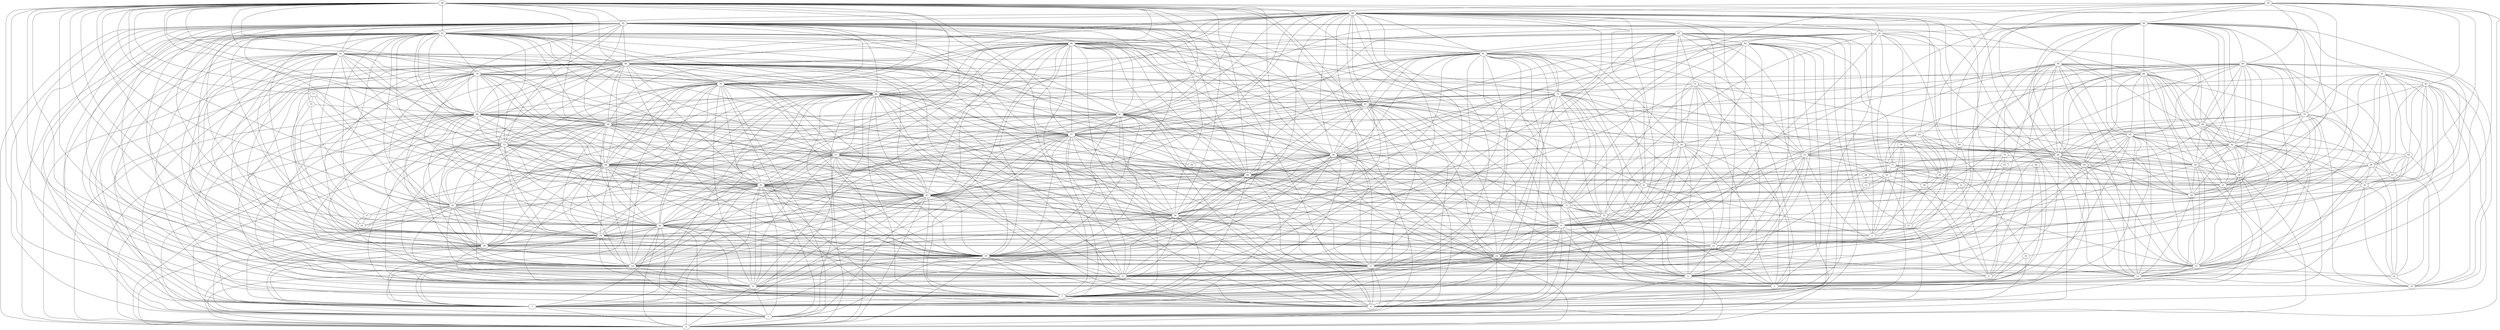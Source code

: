 digraph "sensornet-topology" {
label = "";
rankdir="BT";"0"->"1" [arrowhead = "both"] 
"0"->"3" [arrowhead = "both"] 
"0"->"8" [arrowhead = "both"] 
"0"->"16" [arrowhead = "both"] 
"0"->"19" [arrowhead = "both"] 
"0"->"20" [arrowhead = "both"] 
"0"->"30" [arrowhead = "both"] 
"0"->"37" [arrowhead = "both"] 
"0"->"43" [arrowhead = "both"] 
"0"->"45" [arrowhead = "both"] 
"0"->"48" [arrowhead = "both"] 
"0"->"51" [arrowhead = "both"] 
"0"->"53" [arrowhead = "both"] 
"0"->"58" [arrowhead = "both"] 
"0"->"66" [arrowhead = "both"] 
"0"->"67" [arrowhead = "both"] 
"0"->"69" [arrowhead = "both"] 
"0"->"70" [arrowhead = "both"] 
"0"->"80" [arrowhead = "both"] 
"0"->"87" [arrowhead = "both"] 
"0"->"93" [arrowhead = "both"] 
"0"->"95" [arrowhead = "both"] 
"0"->"98" [arrowhead = "both"] 
"1"->"3" [arrowhead = "both"] 
"1"->"8" [arrowhead = "both"] 
"1"->"16" [arrowhead = "both"] 
"1"->"17" [arrowhead = "both"] 
"1"->"19" [arrowhead = "both"] 
"1"->"20" [arrowhead = "both"] 
"1"->"30" [arrowhead = "both"] 
"1"->"37" [arrowhead = "both"] 
"1"->"38" [arrowhead = "both"] 
"1"->"41" [arrowhead = "both"] 
"1"->"43" [arrowhead = "both"] 
"1"->"45" [arrowhead = "both"] 
"1"->"48" [arrowhead = "both"] 
"1"->"53" [arrowhead = "both"] 
"1"->"58" [arrowhead = "both"] 
"1"->"66" [arrowhead = "both"] 
"1"->"69" [arrowhead = "both"] 
"1"->"70" [arrowhead = "both"] 
"1"->"80" [arrowhead = "both"] 
"1"->"87" [arrowhead = "both"] 
"1"->"91" [arrowhead = "both"] 
"1"->"93" [arrowhead = "both"] 
"1"->"95" [arrowhead = "both"] 
"1"->"98" [arrowhead = "both"] 
"1"->"99" [arrowhead = "both"] 
"2"->"21" [arrowhead = "both"] 
"2"->"28" [arrowhead = "both"] 
"2"->"37" [arrowhead = "both"] 
"2"->"41" [arrowhead = "both"] 
"2"->"52" [arrowhead = "both"] 
"2"->"53" [arrowhead = "both"] 
"2"->"55" [arrowhead = "both"] 
"2"->"78" [arrowhead = "both"] 
"2"->"87" [arrowhead = "both"] 
"2"->"91" [arrowhead = "both"] 
"3"->"7" [arrowhead = "both"] 
"3"->"16" [arrowhead = "both"] 
"3"->"19" [arrowhead = "both"] 
"3"->"20" [arrowhead = "both"] 
"3"->"29" [arrowhead = "both"] 
"3"->"30" [arrowhead = "both"] 
"3"->"42" [arrowhead = "both"] 
"3"->"43" [arrowhead = "both"] 
"3"->"45" [arrowhead = "both"] 
"3"->"48" [arrowhead = "both"] 
"3"->"51" [arrowhead = "both"] 
"3"->"54" [arrowhead = "both"] 
"3"->"56" [arrowhead = "both"] 
"3"->"57" [arrowhead = "both"] 
"3"->"66" [arrowhead = "both"] 
"3"->"69" [arrowhead = "both"] 
"3"->"70" [arrowhead = "both"] 
"3"->"78" [arrowhead = "both"] 
"3"->"79" [arrowhead = "both"] 
"3"->"80" [arrowhead = "both"] 
"3"->"84" [arrowhead = "both"] 
"3"->"85" [arrowhead = "both"] 
"3"->"92" [arrowhead = "both"] 
"3"->"93" [arrowhead = "both"] 
"3"->"95" [arrowhead = "both"] 
"3"->"98" [arrowhead = "both"] 
"4"->"6" [arrowhead = "both"] 
"4"->"7" [arrowhead = "both"] 
"4"->"11" [arrowhead = "both"] 
"4"->"17" [arrowhead = "both"] 
"4"->"19" [arrowhead = "both"] 
"4"->"21" [arrowhead = "both"] 
"4"->"22" [arrowhead = "both"] 
"4"->"30" [arrowhead = "both"] 
"4"->"31" [arrowhead = "both"] 
"4"->"32" [arrowhead = "both"] 
"4"->"34" [arrowhead = "both"] 
"4"->"36" [arrowhead = "both"] 
"4"->"39" [arrowhead = "both"] 
"4"->"43" [arrowhead = "both"] 
"4"->"45" [arrowhead = "both"] 
"4"->"46" [arrowhead = "both"] 
"4"->"56" [arrowhead = "both"] 
"4"->"57" [arrowhead = "both"] 
"4"->"61" [arrowhead = "both"] 
"4"->"67" [arrowhead = "both"] 
"4"->"69" [arrowhead = "both"] 
"4"->"72" [arrowhead = "both"] 
"4"->"80" [arrowhead = "both"] 
"4"->"81" [arrowhead = "both"] 
"4"->"82" [arrowhead = "both"] 
"4"->"86" [arrowhead = "both"] 
"4"->"93" [arrowhead = "both"] 
"4"->"95" [arrowhead = "both"] 
"4"->"96" [arrowhead = "both"] 
"5"->"6" [arrowhead = "both"] 
"5"->"12" [arrowhead = "both"] 
"5"->"15" [arrowhead = "both"] 
"5"->"22" [arrowhead = "both"] 
"5"->"23" [arrowhead = "both"] 
"5"->"27" [arrowhead = "both"] 
"5"->"31" [arrowhead = "both"] 
"5"->"32" [arrowhead = "both"] 
"5"->"40" [arrowhead = "both"] 
"5"->"53" [arrowhead = "both"] 
"5"->"56" [arrowhead = "both"] 
"5"->"62" [arrowhead = "both"] 
"5"->"65" [arrowhead = "both"] 
"5"->"72" [arrowhead = "both"] 
"5"->"73" [arrowhead = "both"] 
"5"->"81" [arrowhead = "both"] 
"5"->"82" [arrowhead = "both"] 
"5"->"90" [arrowhead = "both"] 
"6"->"17" [arrowhead = "both"] 
"6"->"22" [arrowhead = "both"] 
"6"->"23" [arrowhead = "both"] 
"6"->"31" [arrowhead = "both"] 
"6"->"32" [arrowhead = "both"] 
"6"->"40" [arrowhead = "both"] 
"6"->"44" [arrowhead = "both"] 
"6"->"54" [arrowhead = "both"] 
"6"->"55" [arrowhead = "both"] 
"6"->"60" [arrowhead = "both"] 
"6"->"67" [arrowhead = "both"] 
"6"->"72" [arrowhead = "both"] 
"6"->"73" [arrowhead = "both"] 
"6"->"81" [arrowhead = "both"] 
"6"->"82" [arrowhead = "both"] 
"6"->"90" [arrowhead = "both"] 
"6"->"92" [arrowhead = "both"] 
"7"->"8" [arrowhead = "both"] 
"7"->"11" [arrowhead = "both"] 
"7"->"13" [arrowhead = "both"] 
"7"->"16" [arrowhead = "both"] 
"7"->"17" [arrowhead = "both"] 
"7"->"19" [arrowhead = "both"] 
"7"->"22" [arrowhead = "both"] 
"7"->"30" [arrowhead = "both"] 
"7"->"31" [arrowhead = "both"] 
"7"->"36" [arrowhead = "both"] 
"7"->"43" [arrowhead = "both"] 
"7"->"44" [arrowhead = "both"] 
"7"->"45" [arrowhead = "both"] 
"7"->"46" [arrowhead = "both"] 
"7"->"48" [arrowhead = "both"] 
"7"->"53" [arrowhead = "both"] 
"7"->"54" [arrowhead = "both"] 
"7"->"58" [arrowhead = "both"] 
"7"->"61" [arrowhead = "both"] 
"7"->"66" [arrowhead = "both"] 
"7"->"67" [arrowhead = "both"] 
"7"->"69" [arrowhead = "both"] 
"7"->"72" [arrowhead = "both"] 
"7"->"80" [arrowhead = "both"] 
"7"->"81" [arrowhead = "both"] 
"7"->"86" [arrowhead = "both"] 
"7"->"93" [arrowhead = "both"] 
"7"->"95" [arrowhead = "both"] 
"7"->"96" [arrowhead = "both"] 
"7"->"98" [arrowhead = "both"] 
"8"->"11" [arrowhead = "both"] 
"8"->"16" [arrowhead = "both"] 
"8"->"19" [arrowhead = "both"] 
"8"->"20" [arrowhead = "both"] 
"8"->"29" [arrowhead = "both"] 
"8"->"30" [arrowhead = "both"] 
"8"->"36" [arrowhead = "both"] 
"8"->"38" [arrowhead = "both"] 
"8"->"42" [arrowhead = "both"] 
"8"->"43" [arrowhead = "both"] 
"8"->"44" [arrowhead = "both"] 
"8"->"45" [arrowhead = "both"] 
"8"->"48" [arrowhead = "both"] 
"8"->"51" [arrowhead = "both"] 
"8"->"57" [arrowhead = "both"] 
"8"->"61" [arrowhead = "both"] 
"8"->"65" [arrowhead = "both"] 
"8"->"66" [arrowhead = "both"] 
"8"->"69" [arrowhead = "both"] 
"8"->"70" [arrowhead = "both"] 
"8"->"79" [arrowhead = "both"] 
"8"->"80" [arrowhead = "both"] 
"8"->"86" [arrowhead = "both"] 
"8"->"92" [arrowhead = "both"] 
"8"->"93" [arrowhead = "both"] 
"8"->"95" [arrowhead = "both"] 
"8"->"98" [arrowhead = "both"] 
"9"->"15" [arrowhead = "both"] 
"9"->"21" [arrowhead = "both"] 
"9"->"28" [arrowhead = "both"] 
"9"->"33" [arrowhead = "both"] 
"9"->"34" [arrowhead = "both"] 
"9"->"69" [arrowhead = "both"] 
"9"->"71" [arrowhead = "both"] 
"9"->"83" [arrowhead = "both"] 
"9"->"84" [arrowhead = "both"] 
"9"->"96" [arrowhead = "both"] 
"10"->"14" [arrowhead = "both"] 
"10"->"25" [arrowhead = "both"] 
"10"->"35" [arrowhead = "both"] 
"10"->"47" [arrowhead = "both"] 
"10"->"51" [arrowhead = "both"] 
"10"->"64" [arrowhead = "both"] 
"10"->"75" [arrowhead = "both"] 
"10"->"85" [arrowhead = "both"] 
"10"->"89" [arrowhead = "both"] 
"10"->"97" [arrowhead = "both"] 
"11"->"17" [arrowhead = "both"] 
"11"->"19" [arrowhead = "both"] 
"11"->"22" [arrowhead = "both"] 
"11"->"30" [arrowhead = "both"] 
"11"->"31" [arrowhead = "both"] 
"11"->"36" [arrowhead = "both"] 
"11"->"42" [arrowhead = "both"] 
"11"->"43" [arrowhead = "both"] 
"11"->"45" [arrowhead = "both"] 
"11"->"46" [arrowhead = "both"] 
"11"->"48" [arrowhead = "both"] 
"11"->"54" [arrowhead = "both"] 
"11"->"57" [arrowhead = "both"] 
"11"->"58" [arrowhead = "both"] 
"11"->"62" [arrowhead = "both"] 
"11"->"63" [arrowhead = "both"] 
"11"->"65" [arrowhead = "both"] 
"11"->"67" [arrowhead = "both"] 
"11"->"69" [arrowhead = "both"] 
"11"->"72" [arrowhead = "both"] 
"11"->"80" [arrowhead = "both"] 
"11"->"81" [arrowhead = "both"] 
"11"->"86" [arrowhead = "both"] 
"11"->"93" [arrowhead = "both"] 
"11"->"95" [arrowhead = "both"] 
"11"->"96" [arrowhead = "both"] 
"11"->"98" [arrowhead = "both"] 
"12"->"15" [arrowhead = "both"] 
"12"->"18" [arrowhead = "both"] 
"12"->"35" [arrowhead = "both"] 
"12"->"38" [arrowhead = "both"] 
"12"->"39" [arrowhead = "both"] 
"12"->"40" [arrowhead = "both"] 
"12"->"44" [arrowhead = "both"] 
"12"->"55" [arrowhead = "both"] 
"12"->"65" [arrowhead = "both"] 
"12"->"68" [arrowhead = "both"] 
"12"->"88" [arrowhead = "both"] 
"12"->"89" [arrowhead = "both"] 
"12"->"90" [arrowhead = "both"] 
"12"->"94" [arrowhead = "both"] 
"12"->"98" [arrowhead = "both"] 
"13"->"26" [arrowhead = "both"] 
"13"->"52" [arrowhead = "both"] 
"13"->"53" [arrowhead = "both"] 
"13"->"76" [arrowhead = "both"] 
"14"->"15" [arrowhead = "both"] 
"14"->"35" [arrowhead = "both"] 
"14"->"47" [arrowhead = "both"] 
"14"->"60" [arrowhead = "both"] 
"14"->"85" [arrowhead = "both"] 
"14"->"86" [arrowhead = "both"] 
"14"->"97" [arrowhead = "both"] 
"15"->"18" [arrowhead = "both"] 
"15"->"19" [arrowhead = "both"] 
"15"->"38" [arrowhead = "both"] 
"15"->"39" [arrowhead = "both"] 
"15"->"40" [arrowhead = "both"] 
"15"->"44" [arrowhead = "both"] 
"15"->"55" [arrowhead = "both"] 
"15"->"62" [arrowhead = "both"] 
"15"->"64" [arrowhead = "both"] 
"15"->"66" [arrowhead = "both"] 
"15"->"68" [arrowhead = "both"] 
"15"->"88" [arrowhead = "both"] 
"15"->"89" [arrowhead = "both"] 
"15"->"90" [arrowhead = "both"] 
"15"->"94" [arrowhead = "both"] 
"15"->"99" [arrowhead = "both"] 
"16"->"19" [arrowhead = "both"] 
"16"->"20" [arrowhead = "both"] 
"16"->"29" [arrowhead = "both"] 
"16"->"30" [arrowhead = "both"] 
"16"->"36" [arrowhead = "both"] 
"16"->"42" [arrowhead = "both"] 
"16"->"43" [arrowhead = "both"] 
"16"->"45" [arrowhead = "both"] 
"16"->"46" [arrowhead = "both"] 
"16"->"48" [arrowhead = "both"] 
"16"->"51" [arrowhead = "both"] 
"16"->"53" [arrowhead = "both"] 
"16"->"57" [arrowhead = "both"] 
"16"->"58" [arrowhead = "both"] 
"16"->"69" [arrowhead = "both"] 
"16"->"70" [arrowhead = "both"] 
"16"->"76" [arrowhead = "both"] 
"16"->"79" [arrowhead = "both"] 
"16"->"80" [arrowhead = "both"] 
"16"->"86" [arrowhead = "both"] 
"16"->"90" [arrowhead = "both"] 
"16"->"92" [arrowhead = "both"] 
"16"->"93" [arrowhead = "both"] 
"16"->"95" [arrowhead = "both"] 
"16"->"96" [arrowhead = "both"] 
"16"->"98" [arrowhead = "both"] 
"17"->"19" [arrowhead = "both"] 
"17"->"22" [arrowhead = "both"] 
"17"->"31" [arrowhead = "both"] 
"17"->"32" [arrowhead = "both"] 
"17"->"36" [arrowhead = "both"] 
"17"->"45" [arrowhead = "both"] 
"17"->"46" [arrowhead = "both"] 
"17"->"51" [arrowhead = "both"] 
"17"->"54" [arrowhead = "both"] 
"17"->"56" [arrowhead = "both"] 
"17"->"57" [arrowhead = "both"] 
"17"->"61" [arrowhead = "both"] 
"17"->"69" [arrowhead = "both"] 
"17"->"72" [arrowhead = "both"] 
"17"->"81" [arrowhead = "both"] 
"17"->"82" [arrowhead = "both"] 
"17"->"86" [arrowhead = "both"] 
"17"->"87" [arrowhead = "both"] 
"17"->"95" [arrowhead = "both"] 
"17"->"96" [arrowhead = "both"] 
"18"->"25" [arrowhead = "both"] 
"18"->"38" [arrowhead = "both"] 
"18"->"39" [arrowhead = "both"] 
"18"->"40" [arrowhead = "both"] 
"18"->"44" [arrowhead = "both"] 
"18"->"45" [arrowhead = "both"] 
"18"->"62" [arrowhead = "both"] 
"18"->"65" [arrowhead = "both"] 
"18"->"75" [arrowhead = "both"] 
"18"->"88" [arrowhead = "both"] 
"18"->"89" [arrowhead = "both"] 
"18"->"90" [arrowhead = "both"] 
"18"->"94" [arrowhead = "both"] 
"19"->"20" [arrowhead = "both"] 
"19"->"29" [arrowhead = "both"] 
"19"->"30" [arrowhead = "both"] 
"19"->"36" [arrowhead = "both"] 
"19"->"42" [arrowhead = "both"] 
"19"->"43" [arrowhead = "both"] 
"19"->"45" [arrowhead = "both"] 
"19"->"46" [arrowhead = "both"] 
"19"->"48" [arrowhead = "both"] 
"19"->"51" [arrowhead = "both"] 
"19"->"53" [arrowhead = "both"] 
"19"->"54" [arrowhead = "both"] 
"19"->"57" [arrowhead = "both"] 
"19"->"58" [arrowhead = "both"] 
"19"->"61" [arrowhead = "both"] 
"19"->"65" [arrowhead = "both"] 
"19"->"66" [arrowhead = "both"] 
"19"->"67" [arrowhead = "both"] 
"19"->"70" [arrowhead = "both"] 
"19"->"71" [arrowhead = "both"] 
"19"->"79" [arrowhead = "both"] 
"19"->"80" [arrowhead = "both"] 
"19"->"86" [arrowhead = "both"] 
"19"->"87" [arrowhead = "both"] 
"19"->"92" [arrowhead = "both"] 
"19"->"93" [arrowhead = "both"] 
"19"->"94" [arrowhead = "both"] 
"19"->"95" [arrowhead = "both"] 
"19"->"96" [arrowhead = "both"] 
"19"->"98" [arrowhead = "both"] 
"20"->"29" [arrowhead = "both"] 
"20"->"30" [arrowhead = "both"] 
"20"->"35" [arrowhead = "both"] 
"20"->"37" [arrowhead = "both"] 
"20"->"42" [arrowhead = "both"] 
"20"->"43" [arrowhead = "both"] 
"20"->"45" [arrowhead = "both"] 
"20"->"48" [arrowhead = "both"] 
"20"->"51" [arrowhead = "both"] 
"20"->"53" [arrowhead = "both"] 
"20"->"58" [arrowhead = "both"] 
"20"->"66" [arrowhead = "both"] 
"20"->"69" [arrowhead = "both"] 
"20"->"79" [arrowhead = "both"] 
"20"->"80" [arrowhead = "both"] 
"20"->"87" [arrowhead = "both"] 
"20"->"92" [arrowhead = "both"] 
"20"->"93" [arrowhead = "both"] 
"20"->"95" [arrowhead = "both"] 
"20"->"97" [arrowhead = "both"] 
"20"->"98" [arrowhead = "both"] 
"21"->"32" [arrowhead = "both"] 
"21"->"33" [arrowhead = "both"] 
"21"->"52" [arrowhead = "both"] 
"21"->"59" [arrowhead = "both"] 
"21"->"83" [arrowhead = "both"] 
"21"->"87" [arrowhead = "both"] 
"22"->"23" [arrowhead = "both"] 
"22"->"31" [arrowhead = "both"] 
"22"->"32" [arrowhead = "both"] 
"22"->"36" [arrowhead = "both"] 
"22"->"45" [arrowhead = "both"] 
"22"->"46" [arrowhead = "both"] 
"22"->"54" [arrowhead = "both"] 
"22"->"55" [arrowhead = "both"] 
"22"->"56" [arrowhead = "both"] 
"22"->"57" [arrowhead = "both"] 
"22"->"61" [arrowhead = "both"] 
"22"->"67" [arrowhead = "both"] 
"22"->"73" [arrowhead = "both"] 
"22"->"81" [arrowhead = "both"] 
"22"->"82" [arrowhead = "both"] 
"22"->"86" [arrowhead = "both"] 
"22"->"96" [arrowhead = "both"] 
"23"->"29" [arrowhead = "both"] 
"23"->"37" [arrowhead = "both"] 
"23"->"39" [arrowhead = "both"] 
"23"->"51" [arrowhead = "both"] 
"23"->"55" [arrowhead = "both"] 
"23"->"56" [arrowhead = "both"] 
"23"->"72" [arrowhead = "both"] 
"23"->"78" [arrowhead = "both"] 
"23"->"79" [arrowhead = "both"] 
"23"->"89" [arrowhead = "both"] 
"24"->"27" [arrowhead = "both"] 
"24"->"42" [arrowhead = "both"] 
"24"->"51" [arrowhead = "both"] 
"24"->"77" [arrowhead = "both"] 
"24"->"92" [arrowhead = "both"] 
"25"->"38" [arrowhead = "both"] 
"25"->"39" [arrowhead = "both"] 
"25"->"44" [arrowhead = "both"] 
"25"->"47" [arrowhead = "both"] 
"25"->"48" [arrowhead = "both"] 
"25"->"51" [arrowhead = "both"] 
"25"->"60" [arrowhead = "both"] 
"25"->"68" [arrowhead = "both"] 
"25"->"71" [arrowhead = "both"] 
"25"->"88" [arrowhead = "both"] 
"25"->"89" [arrowhead = "both"] 
"25"->"94" [arrowhead = "both"] 
"25"->"97" [arrowhead = "both"] 
"26"->"40" [arrowhead = "both"] 
"26"->"48" [arrowhead = "both"] 
"26"->"51" [arrowhead = "both"] 
"26"->"63" [arrowhead = "both"] 
"27"->"42" [arrowhead = "both"] 
"27"->"48" [arrowhead = "both"] 
"27"->"74" [arrowhead = "both"] 
"27"->"93" [arrowhead = "both"] 
"28"->"52" [arrowhead = "both"] 
"28"->"59" [arrowhead = "both"] 
"28"->"91" [arrowhead = "both"] 
"29"->"30" [arrowhead = "both"] 
"29"->"42" [arrowhead = "both"] 
"29"->"43" [arrowhead = "both"] 
"29"->"45" [arrowhead = "both"] 
"29"->"48" [arrowhead = "both"] 
"29"->"53" [arrowhead = "both"] 
"29"->"58" [arrowhead = "both"] 
"29"->"66" [arrowhead = "both"] 
"29"->"69" [arrowhead = "both"] 
"29"->"70" [arrowhead = "both"] 
"29"->"73" [arrowhead = "both"] 
"29"->"80" [arrowhead = "both"] 
"29"->"85" [arrowhead = "both"] 
"29"->"90" [arrowhead = "both"] 
"29"->"92" [arrowhead = "both"] 
"29"->"93" [arrowhead = "both"] 
"29"->"95" [arrowhead = "both"] 
"29"->"97" [arrowhead = "both"] 
"29"->"98" [arrowhead = "both"] 
"30"->"36" [arrowhead = "both"] 
"30"->"42" [arrowhead = "both"] 
"30"->"43" [arrowhead = "both"] 
"30"->"45" [arrowhead = "both"] 
"30"->"46" [arrowhead = "both"] 
"30"->"48" [arrowhead = "both"] 
"30"->"51" [arrowhead = "both"] 
"30"->"53" [arrowhead = "both"] 
"30"->"54" [arrowhead = "both"] 
"30"->"57" [arrowhead = "both"] 
"30"->"58" [arrowhead = "both"] 
"30"->"61" [arrowhead = "both"] 
"30"->"66" [arrowhead = "both"] 
"30"->"69" [arrowhead = "both"] 
"30"->"70" [arrowhead = "both"] 
"30"->"79" [arrowhead = "both"] 
"30"->"80" [arrowhead = "both"] 
"30"->"86" [arrowhead = "both"] 
"30"->"92" [arrowhead = "both"] 
"30"->"93" [arrowhead = "both"] 
"30"->"95" [arrowhead = "both"] 
"30"->"96" [arrowhead = "both"] 
"30"->"98" [arrowhead = "both"] 
"31"->"32" [arrowhead = "both"] 
"31"->"36" [arrowhead = "both"] 
"31"->"41" [arrowhead = "both"] 
"31"->"43" [arrowhead = "both"] 
"31"->"46" [arrowhead = "both"] 
"31"->"54" [arrowhead = "both"] 
"31"->"55" [arrowhead = "both"] 
"31"->"56" [arrowhead = "both"] 
"31"->"57" [arrowhead = "both"] 
"31"->"61" [arrowhead = "both"] 
"31"->"67" [arrowhead = "both"] 
"31"->"72" [arrowhead = "both"] 
"31"->"75" [arrowhead = "both"] 
"31"->"82" [arrowhead = "both"] 
"31"->"83" [arrowhead = "both"] 
"31"->"85" [arrowhead = "both"] 
"31"->"86" [arrowhead = "both"] 
"31"->"91" [arrowhead = "both"] 
"31"->"96" [arrowhead = "both"] 
"32"->"37" [arrowhead = "both"] 
"32"->"54" [arrowhead = "both"] 
"32"->"55" [arrowhead = "both"] 
"32"->"56" [arrowhead = "both"] 
"32"->"67" [arrowhead = "both"] 
"32"->"71" [arrowhead = "both"] 
"32"->"72" [arrowhead = "both"] 
"32"->"81" [arrowhead = "both"] 
"32"->"87" [arrowhead = "both"] 
"33"->"49" [arrowhead = "both"] 
"33"->"59" [arrowhead = "both"] 
"33"->"60" [arrowhead = "both"] 
"33"->"66" [arrowhead = "both"] 
"33"->"71" [arrowhead = "both"] 
"33"->"99" [arrowhead = "both"] 
"34"->"59" [arrowhead = "both"] 
"34"->"62" [arrowhead = "both"] 
"35"->"47" [arrowhead = "both"] 
"35"->"60" [arrowhead = "both"] 
"35"->"62" [arrowhead = "both"] 
"35"->"64" [arrowhead = "both"] 
"35"->"71" [arrowhead = "both"] 
"35"->"97" [arrowhead = "both"] 
"35"->"98" [arrowhead = "both"] 
"36"->"37" [arrowhead = "both"] 
"36"->"43" [arrowhead = "both"] 
"36"->"45" [arrowhead = "both"] 
"36"->"46" [arrowhead = "both"] 
"36"->"48" [arrowhead = "both"] 
"36"->"49" [arrowhead = "both"] 
"36"->"51" [arrowhead = "both"] 
"36"->"54" [arrowhead = "both"] 
"36"->"57" [arrowhead = "both"] 
"36"->"58" [arrowhead = "both"] 
"36"->"61" [arrowhead = "both"] 
"36"->"66" [arrowhead = "both"] 
"36"->"67" [arrowhead = "both"] 
"36"->"69" [arrowhead = "both"] 
"36"->"72" [arrowhead = "both"] 
"36"->"80" [arrowhead = "both"] 
"36"->"81" [arrowhead = "both"] 
"36"->"87" [arrowhead = "both"] 
"36"->"93" [arrowhead = "both"] 
"36"->"95" [arrowhead = "both"] 
"36"->"96" [arrowhead = "both"] 
"36"->"98" [arrowhead = "both"] 
"37"->"43" [arrowhead = "both"] 
"37"->"51" [arrowhead = "both"] 
"37"->"52" [arrowhead = "both"] 
"37"->"70" [arrowhead = "both"] 
"37"->"73" [arrowhead = "both"] 
"37"->"82" [arrowhead = "both"] 
"37"->"86" [arrowhead = "both"] 
"37"->"88" [arrowhead = "both"] 
"37"->"91" [arrowhead = "both"] 
"37"->"93" [arrowhead = "both"] 
"38"->"39" [arrowhead = "both"] 
"38"->"40" [arrowhead = "both"] 
"38"->"44" [arrowhead = "both"] 
"38"->"62" [arrowhead = "both"] 
"38"->"65" [arrowhead = "both"] 
"38"->"68" [arrowhead = "both"] 
"38"->"75" [arrowhead = "both"] 
"38"->"89" [arrowhead = "both"] 
"38"->"90" [arrowhead = "both"] 
"38"->"94" [arrowhead = "both"] 
"39"->"44" [arrowhead = "both"] 
"39"->"49" [arrowhead = "both"] 
"39"->"54" [arrowhead = "both"] 
"39"->"62" [arrowhead = "both"] 
"39"->"65" [arrowhead = "both"] 
"39"->"68" [arrowhead = "both"] 
"39"->"73" [arrowhead = "both"] 
"39"->"75" [arrowhead = "both"] 
"39"->"88" [arrowhead = "both"] 
"39"->"94" [arrowhead = "both"] 
"39"->"99" [arrowhead = "both"] 
"40"->"44" [arrowhead = "both"] 
"40"->"55" [arrowhead = "both"] 
"40"->"56" [arrowhead = "both"] 
"40"->"62" [arrowhead = "both"] 
"40"->"65" [arrowhead = "both"] 
"40"->"68" [arrowhead = "both"] 
"40"->"76" [arrowhead = "both"] 
"40"->"88" [arrowhead = "both"] 
"40"->"94" [arrowhead = "both"] 
"40"->"95" [arrowhead = "both"] 
"41"->"44" [arrowhead = "both"] 
"41"->"46" [arrowhead = "both"] 
"41"->"51" [arrowhead = "both"] 
"41"->"52" [arrowhead = "both"] 
"41"->"80" [arrowhead = "both"] 
"41"->"81" [arrowhead = "both"] 
"41"->"94" [arrowhead = "both"] 
"41"->"96" [arrowhead = "both"] 
"42"->"43" [arrowhead = "both"] 
"42"->"45" [arrowhead = "both"] 
"42"->"48" [arrowhead = "both"] 
"42"->"53" [arrowhead = "both"] 
"42"->"58" [arrowhead = "both"] 
"42"->"61" [arrowhead = "both"] 
"42"->"66" [arrowhead = "both"] 
"42"->"69" [arrowhead = "both"] 
"42"->"70" [arrowhead = "both"] 
"42"->"74" [arrowhead = "both"] 
"42"->"79" [arrowhead = "both"] 
"42"->"80" [arrowhead = "both"] 
"42"->"93" [arrowhead = "both"] 
"42"->"95" [arrowhead = "both"] 
"42"->"97" [arrowhead = "both"] 
"42"->"98" [arrowhead = "both"] 
"43"->"44" [arrowhead = "both"] 
"43"->"45" [arrowhead = "both"] 
"43"->"46" [arrowhead = "both"] 
"43"->"48" [arrowhead = "both"] 
"43"->"51" [arrowhead = "both"] 
"43"->"53" [arrowhead = "both"] 
"43"->"54" [arrowhead = "both"] 
"43"->"57" [arrowhead = "both"] 
"43"->"58" [arrowhead = "both"] 
"43"->"60" [arrowhead = "both"] 
"43"->"61" [arrowhead = "both"] 
"43"->"66" [arrowhead = "both"] 
"43"->"69" [arrowhead = "both"] 
"43"->"70" [arrowhead = "both"] 
"43"->"79" [arrowhead = "both"] 
"43"->"80" [arrowhead = "both"] 
"43"->"81" [arrowhead = "both"] 
"43"->"86" [arrowhead = "both"] 
"43"->"92" [arrowhead = "both"] 
"43"->"95" [arrowhead = "both"] 
"43"->"96" [arrowhead = "both"] 
"43"->"98" [arrowhead = "both"] 
"44"->"49" [arrowhead = "both"] 
"44"->"57" [arrowhead = "both"] 
"44"->"58" [arrowhead = "both"] 
"44"->"62" [arrowhead = "both"] 
"44"->"65" [arrowhead = "both"] 
"44"->"68" [arrowhead = "both"] 
"44"->"75" [arrowhead = "both"] 
"44"->"78" [arrowhead = "both"] 
"44"->"88" [arrowhead = "both"] 
"44"->"89" [arrowhead = "both"] 
"44"->"90" [arrowhead = "both"] 
"44"->"91" [arrowhead = "both"] 
"44"->"96" [arrowhead = "both"] 
"44"->"99" [arrowhead = "both"] 
"45"->"46" [arrowhead = "both"] 
"45"->"48" [arrowhead = "both"] 
"45"->"51" [arrowhead = "both"] 
"45"->"53" [arrowhead = "both"] 
"45"->"54" [arrowhead = "both"] 
"45"->"57" [arrowhead = "both"] 
"45"->"58" [arrowhead = "both"] 
"45"->"61" [arrowhead = "both"] 
"45"->"66" [arrowhead = "both"] 
"45"->"67" [arrowhead = "both"] 
"45"->"69" [arrowhead = "both"] 
"45"->"70" [arrowhead = "both"] 
"45"->"72" [arrowhead = "both"] 
"45"->"77" [arrowhead = "both"] 
"45"->"79" [arrowhead = "both"] 
"45"->"80" [arrowhead = "both"] 
"45"->"86" [arrowhead = "both"] 
"45"->"92" [arrowhead = "both"] 
"45"->"93" [arrowhead = "both"] 
"45"->"96" [arrowhead = "both"] 
"45"->"98" [arrowhead = "both"] 
"46"->"48" [arrowhead = "both"] 
"46"->"49" [arrowhead = "both"] 
"46"->"54" [arrowhead = "both"] 
"46"->"57" [arrowhead = "both"] 
"46"->"61" [arrowhead = "both"] 
"46"->"66" [arrowhead = "both"] 
"46"->"67" [arrowhead = "both"] 
"46"->"69" [arrowhead = "both"] 
"46"->"72" [arrowhead = "both"] 
"46"->"80" [arrowhead = "both"] 
"46"->"81" [arrowhead = "both"] 
"46"->"86" [arrowhead = "both"] 
"46"->"89" [arrowhead = "both"] 
"46"->"91" [arrowhead = "both"] 
"46"->"93" [arrowhead = "both"] 
"46"->"95" [arrowhead = "both"] 
"46"->"98" [arrowhead = "both"] 
"46"->"99" [arrowhead = "both"] 
"47"->"60" [arrowhead = "both"] 
"47"->"64" [arrowhead = "both"] 
"47"->"68" [arrowhead = "both"] 
"47"->"75" [arrowhead = "both"] 
"47"->"85" [arrowhead = "both"] 
"48"->"51" [arrowhead = "both"] 
"48"->"53" [arrowhead = "both"] 
"48"->"57" [arrowhead = "both"] 
"48"->"58" [arrowhead = "both"] 
"48"->"61" [arrowhead = "both"] 
"48"->"66" [arrowhead = "both"] 
"48"->"69" [arrowhead = "both"] 
"48"->"70" [arrowhead = "both"] 
"48"->"75" [arrowhead = "both"] 
"48"->"77" [arrowhead = "both"] 
"48"->"79" [arrowhead = "both"] 
"48"->"80" [arrowhead = "both"] 
"48"->"86" [arrowhead = "both"] 
"48"->"92" [arrowhead = "both"] 
"48"->"93" [arrowhead = "both"] 
"48"->"95" [arrowhead = "both"] 
"48"->"96" [arrowhead = "both"] 
"49"->"83" [arrowhead = "both"] 
"49"->"89" [arrowhead = "both"] 
"49"->"94" [arrowhead = "both"] 
"49"->"96" [arrowhead = "both"] 
"50"->"54" [arrowhead = "both"] 
"50"->"66" [arrowhead = "both"] 
"51"->"53" [arrowhead = "both"] 
"51"->"58" [arrowhead = "both"] 
"51"->"66" [arrowhead = "both"] 
"51"->"67" [arrowhead = "both"] 
"51"->"69" [arrowhead = "both"] 
"51"->"70" [arrowhead = "both"] 
"51"->"80" [arrowhead = "both"] 
"51"->"87" [arrowhead = "both"] 
"51"->"91" [arrowhead = "both"] 
"51"->"93" [arrowhead = "both"] 
"51"->"95" [arrowhead = "both"] 
"51"->"98" [arrowhead = "both"] 
"52"->"71" [arrowhead = "both"] 
"52"->"76" [arrowhead = "both"] 
"52"->"78" [arrowhead = "both"] 
"52"->"87" [arrowhead = "both"] 
"52"->"88" [arrowhead = "both"] 
"52"->"91" [arrowhead = "both"] 
"53"->"57" [arrowhead = "both"] 
"53"->"66" [arrowhead = "both"] 
"53"->"69" [arrowhead = "both"] 
"53"->"70" [arrowhead = "both"] 
"53"->"79" [arrowhead = "both"] 
"53"->"80" [arrowhead = "both"] 
"53"->"92" [arrowhead = "both"] 
"53"->"93" [arrowhead = "both"] 
"53"->"95" [arrowhead = "both"] 
"53"->"98" [arrowhead = "both"] 
"54"->"56" [arrowhead = "both"] 
"54"->"57" [arrowhead = "both"] 
"54"->"61" [arrowhead = "both"] 
"54"->"67" [arrowhead = "both"] 
"54"->"69" [arrowhead = "both"] 
"54"->"72" [arrowhead = "both"] 
"54"->"80" [arrowhead = "both"] 
"54"->"81" [arrowhead = "both"] 
"54"->"82" [arrowhead = "both"] 
"54"->"86" [arrowhead = "both"] 
"54"->"89" [arrowhead = "both"] 
"54"->"93" [arrowhead = "both"] 
"54"->"95" [arrowhead = "both"] 
"54"->"96" [arrowhead = "both"] 
"55"->"56" [arrowhead = "both"] 
"55"->"62" [arrowhead = "both"] 
"55"->"65" [arrowhead = "both"] 
"55"->"72" [arrowhead = "both"] 
"55"->"73" [arrowhead = "both"] 
"55"->"81" [arrowhead = "both"] 
"55"->"82" [arrowhead = "both"] 
"55"->"83" [arrowhead = "both"] 
"55"->"90" [arrowhead = "both"] 
"56"->"67" [arrowhead = "both"] 
"56"->"72" [arrowhead = "both"] 
"56"->"73" [arrowhead = "both"] 
"56"->"81" [arrowhead = "both"] 
"56"->"82" [arrowhead = "both"] 
"56"->"90" [arrowhead = "both"] 
"57"->"58" [arrowhead = "both"] 
"57"->"61" [arrowhead = "both"] 
"57"->"66" [arrowhead = "both"] 
"57"->"67" [arrowhead = "both"] 
"57"->"69" [arrowhead = "both"] 
"57"->"72" [arrowhead = "both"] 
"57"->"80" [arrowhead = "both"] 
"57"->"81" [arrowhead = "both"] 
"57"->"86" [arrowhead = "both"] 
"57"->"93" [arrowhead = "both"] 
"57"->"94" [arrowhead = "both"] 
"57"->"95" [arrowhead = "both"] 
"57"->"96" [arrowhead = "both"] 
"57"->"97" [arrowhead = "both"] 
"57"->"98" [arrowhead = "both"] 
"58"->"61" [arrowhead = "both"] 
"58"->"66" [arrowhead = "both"] 
"58"->"69" [arrowhead = "both"] 
"58"->"70" [arrowhead = "both"] 
"58"->"79" [arrowhead = "both"] 
"58"->"80" [arrowhead = "both"] 
"58"->"86" [arrowhead = "both"] 
"58"->"87" [arrowhead = "both"] 
"58"->"92" [arrowhead = "both"] 
"58"->"93" [arrowhead = "both"] 
"58"->"94" [arrowhead = "both"] 
"58"->"95" [arrowhead = "both"] 
"58"->"98" [arrowhead = "both"] 
"59"->"71" [arrowhead = "both"] 
"59"->"78" [arrowhead = "both"] 
"59"->"79" [arrowhead = "both"] 
"59"->"83" [arrowhead = "both"] 
"59"->"84" [arrowhead = "both"] 
"60"->"62" [arrowhead = "both"] 
"60"->"64" [arrowhead = "both"] 
"60"->"75" [arrowhead = "both"] 
"60"->"85" [arrowhead = "both"] 
"60"->"97" [arrowhead = "both"] 
"61"->"67" [arrowhead = "both"] 
"61"->"69" [arrowhead = "both"] 
"61"->"70" [arrowhead = "both"] 
"61"->"72" [arrowhead = "both"] 
"61"->"80" [arrowhead = "both"] 
"61"->"81" [arrowhead = "both"] 
"61"->"86" [arrowhead = "both"] 
"61"->"92" [arrowhead = "both"] 
"61"->"93" [arrowhead = "both"] 
"61"->"95" [arrowhead = "both"] 
"61"->"96" [arrowhead = "both"] 
"61"->"98" [arrowhead = "both"] 
"62"->"65" [arrowhead = "both"] 
"62"->"66" [arrowhead = "both"] 
"62"->"68" [arrowhead = "both"] 
"62"->"85" [arrowhead = "both"] 
"62"->"88" [arrowhead = "both"] 
"62"->"89" [arrowhead = "both"] 
"62"->"90" [arrowhead = "both"] 
"62"->"94" [arrowhead = "both"] 
"63"->"68" [arrowhead = "both"] 
"63"->"76" [arrowhead = "both"] 
"64"->"65" [arrowhead = "both"] 
"64"->"85" [arrowhead = "both"] 
"64"->"97" [arrowhead = "both"] 
"65"->"68" [arrowhead = "both"] 
"65"->"69" [arrowhead = "both"] 
"65"->"88" [arrowhead = "both"] 
"65"->"89" [arrowhead = "both"] 
"65"->"90" [arrowhead = "both"] 
"65"->"94" [arrowhead = "both"] 
"66"->"69" [arrowhead = "both"] 
"66"->"70" [arrowhead = "both"] 
"66"->"74" [arrowhead = "both"] 
"66"->"79" [arrowhead = "both"] 
"66"->"80" [arrowhead = "both"] 
"66"->"86" [arrowhead = "both"] 
"66"->"92" [arrowhead = "both"] 
"66"->"93" [arrowhead = "both"] 
"66"->"95" [arrowhead = "both"] 
"66"->"96" [arrowhead = "both"] 
"66"->"98" [arrowhead = "both"] 
"67"->"69" [arrowhead = "both"] 
"67"->"72" [arrowhead = "both"] 
"67"->"81" [arrowhead = "both"] 
"67"->"82" [arrowhead = "both"] 
"67"->"86" [arrowhead = "both"] 
"67"->"93" [arrowhead = "both"] 
"67"->"95" [arrowhead = "both"] 
"67"->"96" [arrowhead = "both"] 
"68"->"75" [arrowhead = "both"] 
"68"->"82" [arrowhead = "both"] 
"68"->"88" [arrowhead = "both"] 
"68"->"89" [arrowhead = "both"] 
"68"->"90" [arrowhead = "both"] 
"68"->"94" [arrowhead = "both"] 
"69"->"70" [arrowhead = "both"] 
"69"->"79" [arrowhead = "both"] 
"69"->"80" [arrowhead = "both"] 
"69"->"85" [arrowhead = "both"] 
"69"->"86" [arrowhead = "both"] 
"69"->"92" [arrowhead = "both"] 
"69"->"93" [arrowhead = "both"] 
"69"->"95" [arrowhead = "both"] 
"69"->"96" [arrowhead = "both"] 
"69"->"98" [arrowhead = "both"] 
"70"->"79" [arrowhead = "both"] 
"70"->"80" [arrowhead = "both"] 
"70"->"87" [arrowhead = "both"] 
"70"->"88" [arrowhead = "both"] 
"70"->"92" [arrowhead = "both"] 
"70"->"93" [arrowhead = "both"] 
"70"->"95" [arrowhead = "both"] 
"70"->"98" [arrowhead = "both"] 
"70"->"99" [arrowhead = "both"] 
"71"->"80" [arrowhead = "both"] 
"71"->"82" [arrowhead = "both"] 
"71"->"83" [arrowhead = "both"] 
"72"->"73" [arrowhead = "both"] 
"72"->"81" [arrowhead = "both"] 
"72"->"82" [arrowhead = "both"] 
"72"->"86" [arrowhead = "both"] 
"72"->"95" [arrowhead = "both"] 
"72"->"96" [arrowhead = "both"] 
"73"->"79" [arrowhead = "both"] 
"73"->"87" [arrowhead = "both"] 
"73"->"89" [arrowhead = "both"] 
"74"->"77" [arrowhead = "both"] 
"74"->"92" [arrowhead = "both"] 
"75"->"88" [arrowhead = "both"] 
"75"->"89" [arrowhead = "both"] 
"75"->"94" [arrowhead = "both"] 
"75"->"97" [arrowhead = "both"] 
"75"->"98" [arrowhead = "both"] 
"76"->"89" [arrowhead = "both"] 
"76"->"90" [arrowhead = "both"] 
"77"->"98" [arrowhead = "both"] 
"79"->"80" [arrowhead = "both"] 
"79"->"92" [arrowhead = "both"] 
"79"->"93" [arrowhead = "both"] 
"79"->"95" [arrowhead = "both"] 
"79"->"98" [arrowhead = "both"] 
"80"->"81" [arrowhead = "both"] 
"80"->"86" [arrowhead = "both"] 
"80"->"92" [arrowhead = "both"] 
"80"->"93" [arrowhead = "both"] 
"80"->"95" [arrowhead = "both"] 
"80"->"96" [arrowhead = "both"] 
"80"->"98" [arrowhead = "both"] 
"81"->"82" [arrowhead = "both"] 
"81"->"86" [arrowhead = "both"] 
"81"->"91" [arrowhead = "both"] 
"81"->"93" [arrowhead = "both"] 
"81"->"96" [arrowhead = "both"] 
"82"->"87" [arrowhead = "both"] 
"82"->"91" [arrowhead = "both"] 
"83"->"96" [arrowhead = "both"] 
"83"->"99" [arrowhead = "both"] 
"85"->"97" [arrowhead = "both"] 
"85"->"99" [arrowhead = "both"] 
"86"->"87" [arrowhead = "both"] 
"86"->"93" [arrowhead = "both"] 
"86"->"95" [arrowhead = "both"] 
"86"->"96" [arrowhead = "both"] 
"86"->"98" [arrowhead = "both"] 
"88"->"89" [arrowhead = "both"] 
"88"->"90" [arrowhead = "both"] 
"88"->"94" [arrowhead = "both"] 
"88"->"95" [arrowhead = "both"] 
"89"->"94" [arrowhead = "both"] 
"89"->"99" [arrowhead = "both"] 
"90"->"94" [arrowhead = "both"] 
"91"->"94" [arrowhead = "both"] 
"91"->"96" [arrowhead = "both"] 
"92"->"93" [arrowhead = "both"] 
"92"->"95" [arrowhead = "both"] 
"92"->"98" [arrowhead = "both"] 
"93"->"95" [arrowhead = "both"] 
"93"->"96" [arrowhead = "both"] 
"93"->"98" [arrowhead = "both"] 
"94"->"99" [arrowhead = "both"] 
"95"->"96" [arrowhead = "both"] 
"95"->"98" [arrowhead = "both"] 
"96"->"98" [arrowhead = "both"] 
"96"->"99" [arrowhead = "both"] 
}